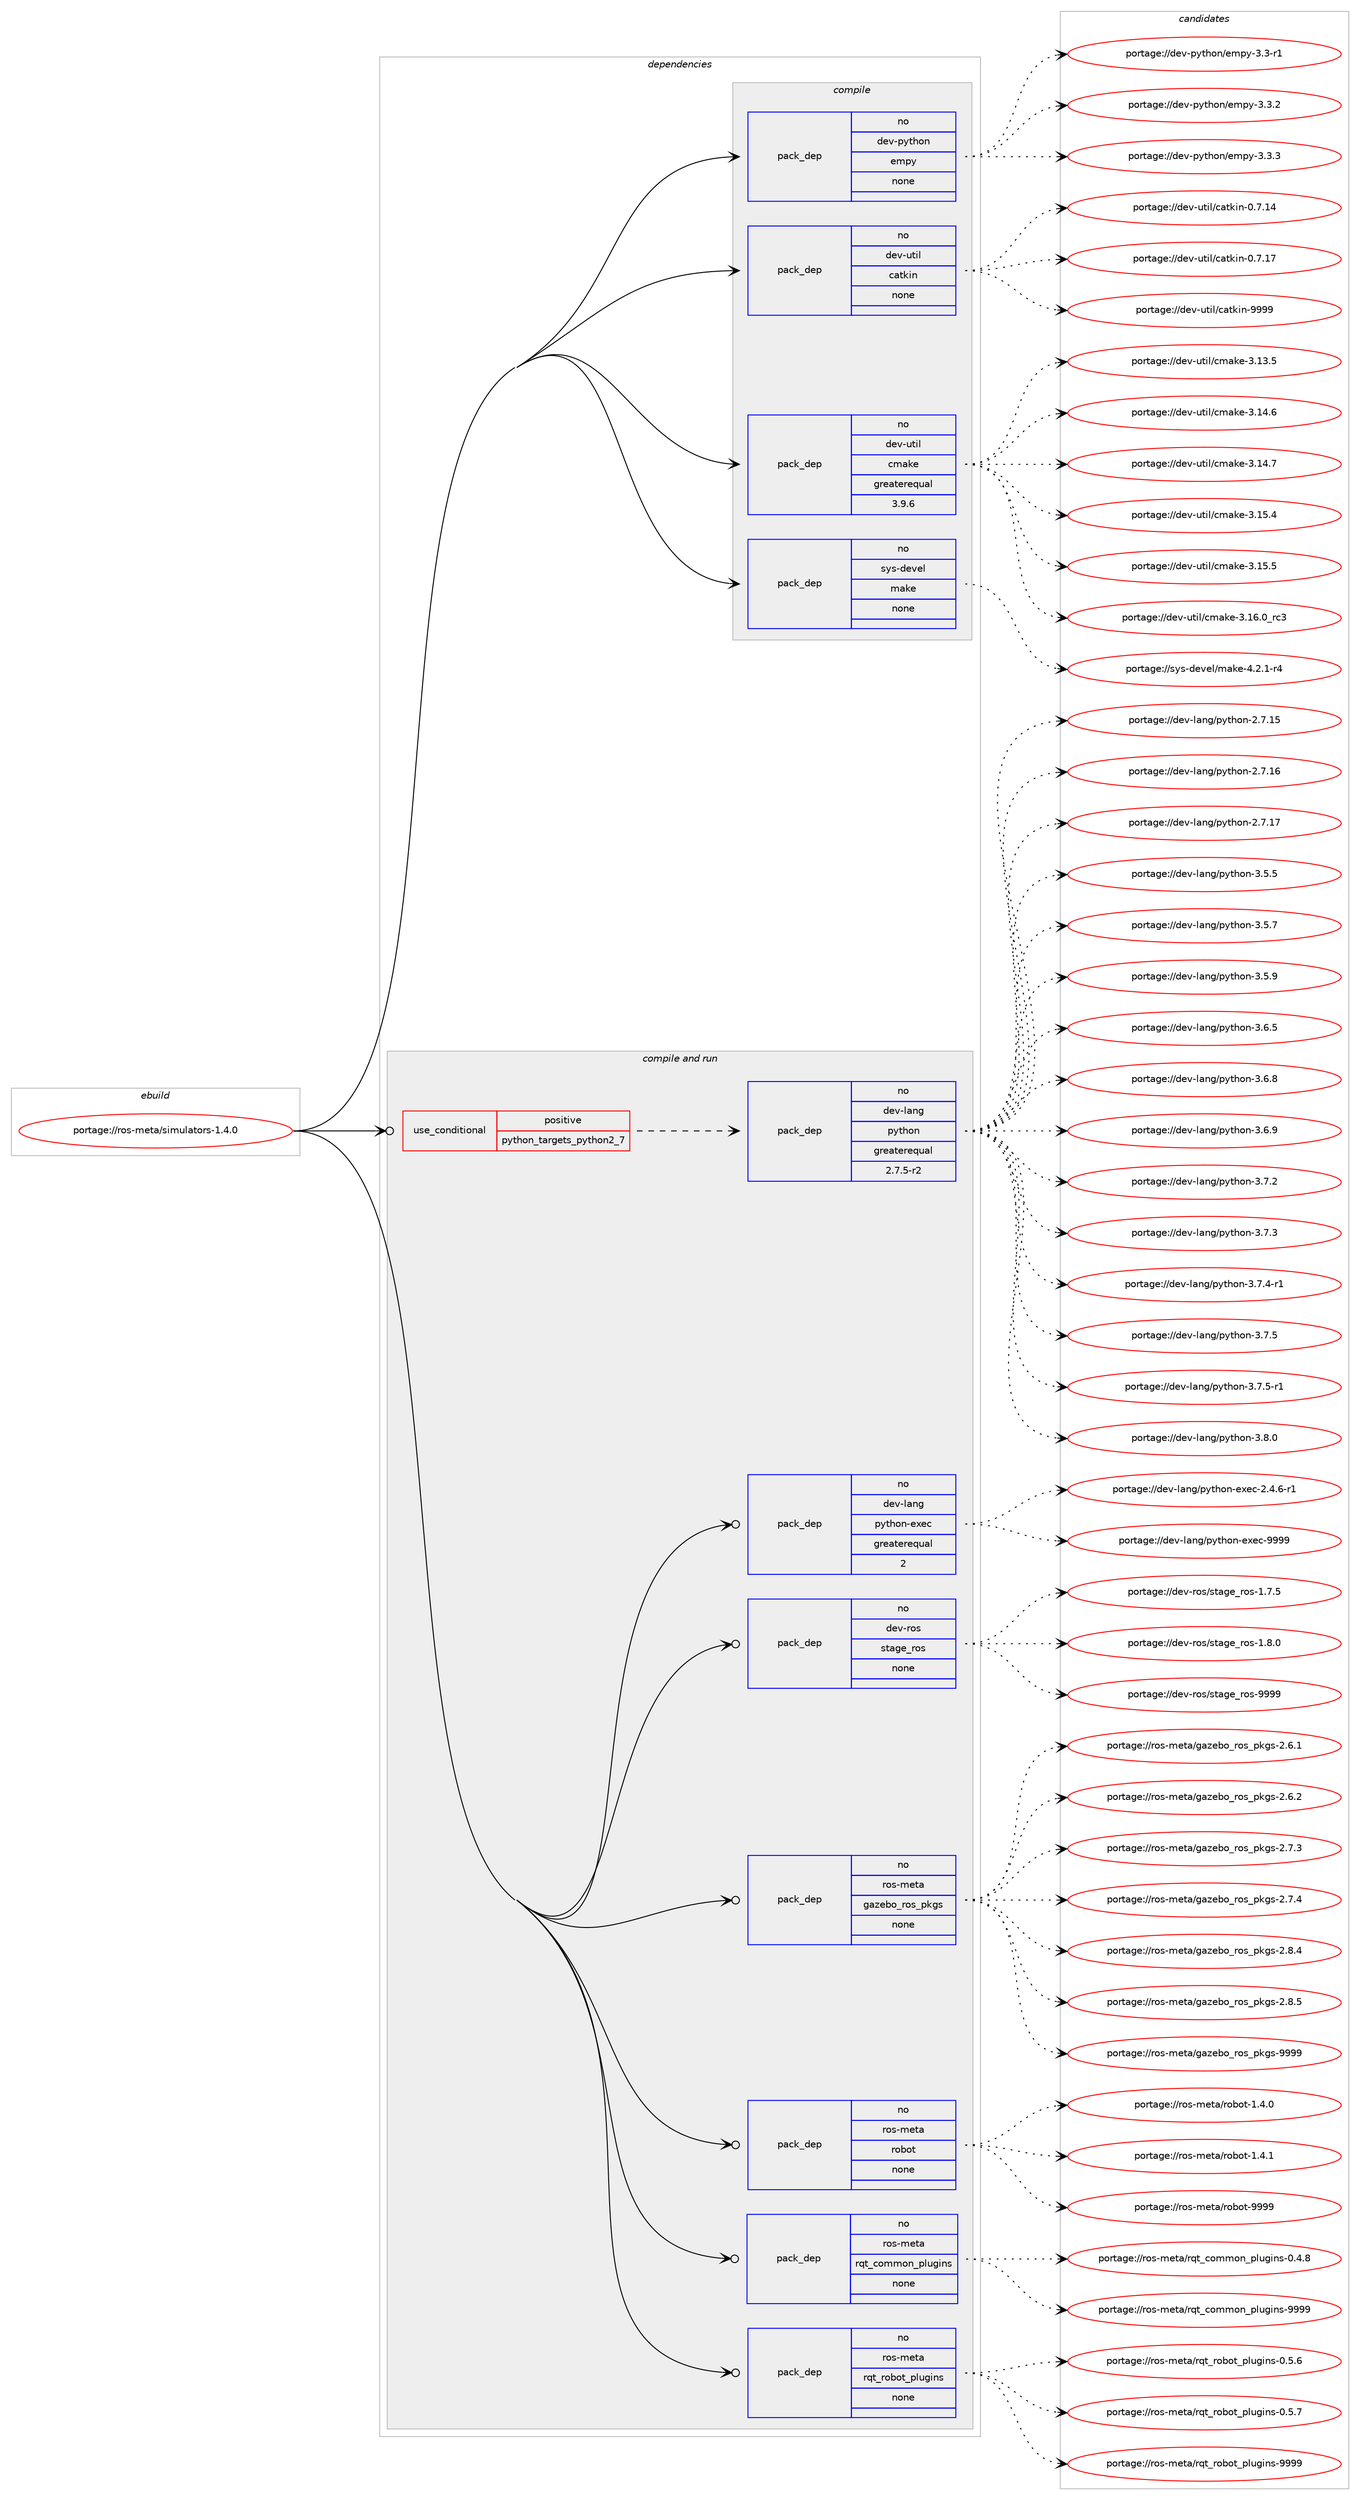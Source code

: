 digraph prolog {

# *************
# Graph options
# *************

newrank=true;
concentrate=true;
compound=true;
graph [rankdir=LR,fontname=Helvetica,fontsize=10,ranksep=1.5];#, ranksep=2.5, nodesep=0.2];
edge  [arrowhead=vee];
node  [fontname=Helvetica,fontsize=10];

# **********
# The ebuild
# **********

subgraph cluster_leftcol {
color=gray;
rank=same;
label=<<i>ebuild</i>>;
id [label="portage://ros-meta/simulators-1.4.0", color=red, width=4, href="../ros-meta/simulators-1.4.0.svg"];
}

# ****************
# The dependencies
# ****************

subgraph cluster_midcol {
color=gray;
label=<<i>dependencies</i>>;
subgraph cluster_compile {
fillcolor="#eeeeee";
style=filled;
label=<<i>compile</i>>;
subgraph pack280213 {
dependency381587 [label=<<TABLE BORDER="0" CELLBORDER="1" CELLSPACING="0" CELLPADDING="4" WIDTH="220"><TR><TD ROWSPAN="6" CELLPADDING="30">pack_dep</TD></TR><TR><TD WIDTH="110">no</TD></TR><TR><TD>dev-python</TD></TR><TR><TD>empy</TD></TR><TR><TD>none</TD></TR><TR><TD></TD></TR></TABLE>>, shape=none, color=blue];
}
id:e -> dependency381587:w [weight=20,style="solid",arrowhead="vee"];
subgraph pack280214 {
dependency381588 [label=<<TABLE BORDER="0" CELLBORDER="1" CELLSPACING="0" CELLPADDING="4" WIDTH="220"><TR><TD ROWSPAN="6" CELLPADDING="30">pack_dep</TD></TR><TR><TD WIDTH="110">no</TD></TR><TR><TD>dev-util</TD></TR><TR><TD>catkin</TD></TR><TR><TD>none</TD></TR><TR><TD></TD></TR></TABLE>>, shape=none, color=blue];
}
id:e -> dependency381588:w [weight=20,style="solid",arrowhead="vee"];
subgraph pack280215 {
dependency381589 [label=<<TABLE BORDER="0" CELLBORDER="1" CELLSPACING="0" CELLPADDING="4" WIDTH="220"><TR><TD ROWSPAN="6" CELLPADDING="30">pack_dep</TD></TR><TR><TD WIDTH="110">no</TD></TR><TR><TD>dev-util</TD></TR><TR><TD>cmake</TD></TR><TR><TD>greaterequal</TD></TR><TR><TD>3.9.6</TD></TR></TABLE>>, shape=none, color=blue];
}
id:e -> dependency381589:w [weight=20,style="solid",arrowhead="vee"];
subgraph pack280216 {
dependency381590 [label=<<TABLE BORDER="0" CELLBORDER="1" CELLSPACING="0" CELLPADDING="4" WIDTH="220"><TR><TD ROWSPAN="6" CELLPADDING="30">pack_dep</TD></TR><TR><TD WIDTH="110">no</TD></TR><TR><TD>sys-devel</TD></TR><TR><TD>make</TD></TR><TR><TD>none</TD></TR><TR><TD></TD></TR></TABLE>>, shape=none, color=blue];
}
id:e -> dependency381590:w [weight=20,style="solid",arrowhead="vee"];
}
subgraph cluster_compileandrun {
fillcolor="#eeeeee";
style=filled;
label=<<i>compile and run</i>>;
subgraph cond94954 {
dependency381591 [label=<<TABLE BORDER="0" CELLBORDER="1" CELLSPACING="0" CELLPADDING="4"><TR><TD ROWSPAN="3" CELLPADDING="10">use_conditional</TD></TR><TR><TD>positive</TD></TR><TR><TD>python_targets_python2_7</TD></TR></TABLE>>, shape=none, color=red];
subgraph pack280217 {
dependency381592 [label=<<TABLE BORDER="0" CELLBORDER="1" CELLSPACING="0" CELLPADDING="4" WIDTH="220"><TR><TD ROWSPAN="6" CELLPADDING="30">pack_dep</TD></TR><TR><TD WIDTH="110">no</TD></TR><TR><TD>dev-lang</TD></TR><TR><TD>python</TD></TR><TR><TD>greaterequal</TD></TR><TR><TD>2.7.5-r2</TD></TR></TABLE>>, shape=none, color=blue];
}
dependency381591:e -> dependency381592:w [weight=20,style="dashed",arrowhead="vee"];
}
id:e -> dependency381591:w [weight=20,style="solid",arrowhead="odotvee"];
subgraph pack280218 {
dependency381593 [label=<<TABLE BORDER="0" CELLBORDER="1" CELLSPACING="0" CELLPADDING="4" WIDTH="220"><TR><TD ROWSPAN="6" CELLPADDING="30">pack_dep</TD></TR><TR><TD WIDTH="110">no</TD></TR><TR><TD>dev-lang</TD></TR><TR><TD>python-exec</TD></TR><TR><TD>greaterequal</TD></TR><TR><TD>2</TD></TR></TABLE>>, shape=none, color=blue];
}
id:e -> dependency381593:w [weight=20,style="solid",arrowhead="odotvee"];
subgraph pack280219 {
dependency381594 [label=<<TABLE BORDER="0" CELLBORDER="1" CELLSPACING="0" CELLPADDING="4" WIDTH="220"><TR><TD ROWSPAN="6" CELLPADDING="30">pack_dep</TD></TR><TR><TD WIDTH="110">no</TD></TR><TR><TD>dev-ros</TD></TR><TR><TD>stage_ros</TD></TR><TR><TD>none</TD></TR><TR><TD></TD></TR></TABLE>>, shape=none, color=blue];
}
id:e -> dependency381594:w [weight=20,style="solid",arrowhead="odotvee"];
subgraph pack280220 {
dependency381595 [label=<<TABLE BORDER="0" CELLBORDER="1" CELLSPACING="0" CELLPADDING="4" WIDTH="220"><TR><TD ROWSPAN="6" CELLPADDING="30">pack_dep</TD></TR><TR><TD WIDTH="110">no</TD></TR><TR><TD>ros-meta</TD></TR><TR><TD>gazebo_ros_pkgs</TD></TR><TR><TD>none</TD></TR><TR><TD></TD></TR></TABLE>>, shape=none, color=blue];
}
id:e -> dependency381595:w [weight=20,style="solid",arrowhead="odotvee"];
subgraph pack280221 {
dependency381596 [label=<<TABLE BORDER="0" CELLBORDER="1" CELLSPACING="0" CELLPADDING="4" WIDTH="220"><TR><TD ROWSPAN="6" CELLPADDING="30">pack_dep</TD></TR><TR><TD WIDTH="110">no</TD></TR><TR><TD>ros-meta</TD></TR><TR><TD>robot</TD></TR><TR><TD>none</TD></TR><TR><TD></TD></TR></TABLE>>, shape=none, color=blue];
}
id:e -> dependency381596:w [weight=20,style="solid",arrowhead="odotvee"];
subgraph pack280222 {
dependency381597 [label=<<TABLE BORDER="0" CELLBORDER="1" CELLSPACING="0" CELLPADDING="4" WIDTH="220"><TR><TD ROWSPAN="6" CELLPADDING="30">pack_dep</TD></TR><TR><TD WIDTH="110">no</TD></TR><TR><TD>ros-meta</TD></TR><TR><TD>rqt_common_plugins</TD></TR><TR><TD>none</TD></TR><TR><TD></TD></TR></TABLE>>, shape=none, color=blue];
}
id:e -> dependency381597:w [weight=20,style="solid",arrowhead="odotvee"];
subgraph pack280223 {
dependency381598 [label=<<TABLE BORDER="0" CELLBORDER="1" CELLSPACING="0" CELLPADDING="4" WIDTH="220"><TR><TD ROWSPAN="6" CELLPADDING="30">pack_dep</TD></TR><TR><TD WIDTH="110">no</TD></TR><TR><TD>ros-meta</TD></TR><TR><TD>rqt_robot_plugins</TD></TR><TR><TD>none</TD></TR><TR><TD></TD></TR></TABLE>>, shape=none, color=blue];
}
id:e -> dependency381598:w [weight=20,style="solid",arrowhead="odotvee"];
}
subgraph cluster_run {
fillcolor="#eeeeee";
style=filled;
label=<<i>run</i>>;
}
}

# **************
# The candidates
# **************

subgraph cluster_choices {
rank=same;
color=gray;
label=<<i>candidates</i>>;

subgraph choice280213 {
color=black;
nodesep=1;
choiceportage1001011184511212111610411111047101109112121455146514511449 [label="portage://dev-python/empy-3.3-r1", color=red, width=4,href="../dev-python/empy-3.3-r1.svg"];
choiceportage1001011184511212111610411111047101109112121455146514650 [label="portage://dev-python/empy-3.3.2", color=red, width=4,href="../dev-python/empy-3.3.2.svg"];
choiceportage1001011184511212111610411111047101109112121455146514651 [label="portage://dev-python/empy-3.3.3", color=red, width=4,href="../dev-python/empy-3.3.3.svg"];
dependency381587:e -> choiceportage1001011184511212111610411111047101109112121455146514511449:w [style=dotted,weight="100"];
dependency381587:e -> choiceportage1001011184511212111610411111047101109112121455146514650:w [style=dotted,weight="100"];
dependency381587:e -> choiceportage1001011184511212111610411111047101109112121455146514651:w [style=dotted,weight="100"];
}
subgraph choice280214 {
color=black;
nodesep=1;
choiceportage1001011184511711610510847999711610710511045484655464952 [label="portage://dev-util/catkin-0.7.14", color=red, width=4,href="../dev-util/catkin-0.7.14.svg"];
choiceportage1001011184511711610510847999711610710511045484655464955 [label="portage://dev-util/catkin-0.7.17", color=red, width=4,href="../dev-util/catkin-0.7.17.svg"];
choiceportage100101118451171161051084799971161071051104557575757 [label="portage://dev-util/catkin-9999", color=red, width=4,href="../dev-util/catkin-9999.svg"];
dependency381588:e -> choiceportage1001011184511711610510847999711610710511045484655464952:w [style=dotted,weight="100"];
dependency381588:e -> choiceportage1001011184511711610510847999711610710511045484655464955:w [style=dotted,weight="100"];
dependency381588:e -> choiceportage100101118451171161051084799971161071051104557575757:w [style=dotted,weight="100"];
}
subgraph choice280215 {
color=black;
nodesep=1;
choiceportage1001011184511711610510847991099710710145514649514653 [label="portage://dev-util/cmake-3.13.5", color=red, width=4,href="../dev-util/cmake-3.13.5.svg"];
choiceportage1001011184511711610510847991099710710145514649524654 [label="portage://dev-util/cmake-3.14.6", color=red, width=4,href="../dev-util/cmake-3.14.6.svg"];
choiceportage1001011184511711610510847991099710710145514649524655 [label="portage://dev-util/cmake-3.14.7", color=red, width=4,href="../dev-util/cmake-3.14.7.svg"];
choiceportage1001011184511711610510847991099710710145514649534652 [label="portage://dev-util/cmake-3.15.4", color=red, width=4,href="../dev-util/cmake-3.15.4.svg"];
choiceportage1001011184511711610510847991099710710145514649534653 [label="portage://dev-util/cmake-3.15.5", color=red, width=4,href="../dev-util/cmake-3.15.5.svg"];
choiceportage1001011184511711610510847991099710710145514649544648951149951 [label="portage://dev-util/cmake-3.16.0_rc3", color=red, width=4,href="../dev-util/cmake-3.16.0_rc3.svg"];
dependency381589:e -> choiceportage1001011184511711610510847991099710710145514649514653:w [style=dotted,weight="100"];
dependency381589:e -> choiceportage1001011184511711610510847991099710710145514649524654:w [style=dotted,weight="100"];
dependency381589:e -> choiceportage1001011184511711610510847991099710710145514649524655:w [style=dotted,weight="100"];
dependency381589:e -> choiceportage1001011184511711610510847991099710710145514649534652:w [style=dotted,weight="100"];
dependency381589:e -> choiceportage1001011184511711610510847991099710710145514649534653:w [style=dotted,weight="100"];
dependency381589:e -> choiceportage1001011184511711610510847991099710710145514649544648951149951:w [style=dotted,weight="100"];
}
subgraph choice280216 {
color=black;
nodesep=1;
choiceportage1151211154510010111810110847109971071014552465046494511452 [label="portage://sys-devel/make-4.2.1-r4", color=red, width=4,href="../sys-devel/make-4.2.1-r4.svg"];
dependency381590:e -> choiceportage1151211154510010111810110847109971071014552465046494511452:w [style=dotted,weight="100"];
}
subgraph choice280217 {
color=black;
nodesep=1;
choiceportage10010111845108971101034711212111610411111045504655464953 [label="portage://dev-lang/python-2.7.15", color=red, width=4,href="../dev-lang/python-2.7.15.svg"];
choiceportage10010111845108971101034711212111610411111045504655464954 [label="portage://dev-lang/python-2.7.16", color=red, width=4,href="../dev-lang/python-2.7.16.svg"];
choiceportage10010111845108971101034711212111610411111045504655464955 [label="portage://dev-lang/python-2.7.17", color=red, width=4,href="../dev-lang/python-2.7.17.svg"];
choiceportage100101118451089711010347112121116104111110455146534653 [label="portage://dev-lang/python-3.5.5", color=red, width=4,href="../dev-lang/python-3.5.5.svg"];
choiceportage100101118451089711010347112121116104111110455146534655 [label="portage://dev-lang/python-3.5.7", color=red, width=4,href="../dev-lang/python-3.5.7.svg"];
choiceportage100101118451089711010347112121116104111110455146534657 [label="portage://dev-lang/python-3.5.9", color=red, width=4,href="../dev-lang/python-3.5.9.svg"];
choiceportage100101118451089711010347112121116104111110455146544653 [label="portage://dev-lang/python-3.6.5", color=red, width=4,href="../dev-lang/python-3.6.5.svg"];
choiceportage100101118451089711010347112121116104111110455146544656 [label="portage://dev-lang/python-3.6.8", color=red, width=4,href="../dev-lang/python-3.6.8.svg"];
choiceportage100101118451089711010347112121116104111110455146544657 [label="portage://dev-lang/python-3.6.9", color=red, width=4,href="../dev-lang/python-3.6.9.svg"];
choiceportage100101118451089711010347112121116104111110455146554650 [label="portage://dev-lang/python-3.7.2", color=red, width=4,href="../dev-lang/python-3.7.2.svg"];
choiceportage100101118451089711010347112121116104111110455146554651 [label="portage://dev-lang/python-3.7.3", color=red, width=4,href="../dev-lang/python-3.7.3.svg"];
choiceportage1001011184510897110103471121211161041111104551465546524511449 [label="portage://dev-lang/python-3.7.4-r1", color=red, width=4,href="../dev-lang/python-3.7.4-r1.svg"];
choiceportage100101118451089711010347112121116104111110455146554653 [label="portage://dev-lang/python-3.7.5", color=red, width=4,href="../dev-lang/python-3.7.5.svg"];
choiceportage1001011184510897110103471121211161041111104551465546534511449 [label="portage://dev-lang/python-3.7.5-r1", color=red, width=4,href="../dev-lang/python-3.7.5-r1.svg"];
choiceportage100101118451089711010347112121116104111110455146564648 [label="portage://dev-lang/python-3.8.0", color=red, width=4,href="../dev-lang/python-3.8.0.svg"];
dependency381592:e -> choiceportage10010111845108971101034711212111610411111045504655464953:w [style=dotted,weight="100"];
dependency381592:e -> choiceportage10010111845108971101034711212111610411111045504655464954:w [style=dotted,weight="100"];
dependency381592:e -> choiceportage10010111845108971101034711212111610411111045504655464955:w [style=dotted,weight="100"];
dependency381592:e -> choiceportage100101118451089711010347112121116104111110455146534653:w [style=dotted,weight="100"];
dependency381592:e -> choiceportage100101118451089711010347112121116104111110455146534655:w [style=dotted,weight="100"];
dependency381592:e -> choiceportage100101118451089711010347112121116104111110455146534657:w [style=dotted,weight="100"];
dependency381592:e -> choiceportage100101118451089711010347112121116104111110455146544653:w [style=dotted,weight="100"];
dependency381592:e -> choiceportage100101118451089711010347112121116104111110455146544656:w [style=dotted,weight="100"];
dependency381592:e -> choiceportage100101118451089711010347112121116104111110455146544657:w [style=dotted,weight="100"];
dependency381592:e -> choiceportage100101118451089711010347112121116104111110455146554650:w [style=dotted,weight="100"];
dependency381592:e -> choiceportage100101118451089711010347112121116104111110455146554651:w [style=dotted,weight="100"];
dependency381592:e -> choiceportage1001011184510897110103471121211161041111104551465546524511449:w [style=dotted,weight="100"];
dependency381592:e -> choiceportage100101118451089711010347112121116104111110455146554653:w [style=dotted,weight="100"];
dependency381592:e -> choiceportage1001011184510897110103471121211161041111104551465546534511449:w [style=dotted,weight="100"];
dependency381592:e -> choiceportage100101118451089711010347112121116104111110455146564648:w [style=dotted,weight="100"];
}
subgraph choice280218 {
color=black;
nodesep=1;
choiceportage10010111845108971101034711212111610411111045101120101994550465246544511449 [label="portage://dev-lang/python-exec-2.4.6-r1", color=red, width=4,href="../dev-lang/python-exec-2.4.6-r1.svg"];
choiceportage10010111845108971101034711212111610411111045101120101994557575757 [label="portage://dev-lang/python-exec-9999", color=red, width=4,href="../dev-lang/python-exec-9999.svg"];
dependency381593:e -> choiceportage10010111845108971101034711212111610411111045101120101994550465246544511449:w [style=dotted,weight="100"];
dependency381593:e -> choiceportage10010111845108971101034711212111610411111045101120101994557575757:w [style=dotted,weight="100"];
}
subgraph choice280219 {
color=black;
nodesep=1;
choiceportage10010111845114111115471151169710310195114111115454946554653 [label="portage://dev-ros/stage_ros-1.7.5", color=red, width=4,href="../dev-ros/stage_ros-1.7.5.svg"];
choiceportage10010111845114111115471151169710310195114111115454946564648 [label="portage://dev-ros/stage_ros-1.8.0", color=red, width=4,href="../dev-ros/stage_ros-1.8.0.svg"];
choiceportage100101118451141111154711511697103101951141111154557575757 [label="portage://dev-ros/stage_ros-9999", color=red, width=4,href="../dev-ros/stage_ros-9999.svg"];
dependency381594:e -> choiceportage10010111845114111115471151169710310195114111115454946554653:w [style=dotted,weight="100"];
dependency381594:e -> choiceportage10010111845114111115471151169710310195114111115454946564648:w [style=dotted,weight="100"];
dependency381594:e -> choiceportage100101118451141111154711511697103101951141111154557575757:w [style=dotted,weight="100"];
}
subgraph choice280220 {
color=black;
nodesep=1;
choiceportage11411111545109101116974710397122101981119511411111595112107103115455046544649 [label="portage://ros-meta/gazebo_ros_pkgs-2.6.1", color=red, width=4,href="../ros-meta/gazebo_ros_pkgs-2.6.1.svg"];
choiceportage11411111545109101116974710397122101981119511411111595112107103115455046544650 [label="portage://ros-meta/gazebo_ros_pkgs-2.6.2", color=red, width=4,href="../ros-meta/gazebo_ros_pkgs-2.6.2.svg"];
choiceportage11411111545109101116974710397122101981119511411111595112107103115455046554651 [label="portage://ros-meta/gazebo_ros_pkgs-2.7.3", color=red, width=4,href="../ros-meta/gazebo_ros_pkgs-2.7.3.svg"];
choiceportage11411111545109101116974710397122101981119511411111595112107103115455046554652 [label="portage://ros-meta/gazebo_ros_pkgs-2.7.4", color=red, width=4,href="../ros-meta/gazebo_ros_pkgs-2.7.4.svg"];
choiceportage11411111545109101116974710397122101981119511411111595112107103115455046564652 [label="portage://ros-meta/gazebo_ros_pkgs-2.8.4", color=red, width=4,href="../ros-meta/gazebo_ros_pkgs-2.8.4.svg"];
choiceportage11411111545109101116974710397122101981119511411111595112107103115455046564653 [label="portage://ros-meta/gazebo_ros_pkgs-2.8.5", color=red, width=4,href="../ros-meta/gazebo_ros_pkgs-2.8.5.svg"];
choiceportage114111115451091011169747103971221019811195114111115951121071031154557575757 [label="portage://ros-meta/gazebo_ros_pkgs-9999", color=red, width=4,href="../ros-meta/gazebo_ros_pkgs-9999.svg"];
dependency381595:e -> choiceportage11411111545109101116974710397122101981119511411111595112107103115455046544649:w [style=dotted,weight="100"];
dependency381595:e -> choiceportage11411111545109101116974710397122101981119511411111595112107103115455046544650:w [style=dotted,weight="100"];
dependency381595:e -> choiceportage11411111545109101116974710397122101981119511411111595112107103115455046554651:w [style=dotted,weight="100"];
dependency381595:e -> choiceportage11411111545109101116974710397122101981119511411111595112107103115455046554652:w [style=dotted,weight="100"];
dependency381595:e -> choiceportage11411111545109101116974710397122101981119511411111595112107103115455046564652:w [style=dotted,weight="100"];
dependency381595:e -> choiceportage11411111545109101116974710397122101981119511411111595112107103115455046564653:w [style=dotted,weight="100"];
dependency381595:e -> choiceportage114111115451091011169747103971221019811195114111115951121071031154557575757:w [style=dotted,weight="100"];
}
subgraph choice280221 {
color=black;
nodesep=1;
choiceportage11411111545109101116974711411198111116454946524648 [label="portage://ros-meta/robot-1.4.0", color=red, width=4,href="../ros-meta/robot-1.4.0.svg"];
choiceportage11411111545109101116974711411198111116454946524649 [label="portage://ros-meta/robot-1.4.1", color=red, width=4,href="../ros-meta/robot-1.4.1.svg"];
choiceportage114111115451091011169747114111981111164557575757 [label="portage://ros-meta/robot-9999", color=red, width=4,href="../ros-meta/robot-9999.svg"];
dependency381596:e -> choiceportage11411111545109101116974711411198111116454946524648:w [style=dotted,weight="100"];
dependency381596:e -> choiceportage11411111545109101116974711411198111116454946524649:w [style=dotted,weight="100"];
dependency381596:e -> choiceportage114111115451091011169747114111981111164557575757:w [style=dotted,weight="100"];
}
subgraph choice280222 {
color=black;
nodesep=1;
choiceportage114111115451091011169747114113116959911110910911111095112108117103105110115454846524656 [label="portage://ros-meta/rqt_common_plugins-0.4.8", color=red, width=4,href="../ros-meta/rqt_common_plugins-0.4.8.svg"];
choiceportage1141111154510910111697471141131169599111109109111110951121081171031051101154557575757 [label="portage://ros-meta/rqt_common_plugins-9999", color=red, width=4,href="../ros-meta/rqt_common_plugins-9999.svg"];
dependency381597:e -> choiceportage114111115451091011169747114113116959911110910911111095112108117103105110115454846524656:w [style=dotted,weight="100"];
dependency381597:e -> choiceportage1141111154510910111697471141131169599111109109111110951121081171031051101154557575757:w [style=dotted,weight="100"];
}
subgraph choice280223 {
color=black;
nodesep=1;
choiceportage114111115451091011169747114113116951141119811111695112108117103105110115454846534654 [label="portage://ros-meta/rqt_robot_plugins-0.5.6", color=red, width=4,href="../ros-meta/rqt_robot_plugins-0.5.6.svg"];
choiceportage114111115451091011169747114113116951141119811111695112108117103105110115454846534655 [label="portage://ros-meta/rqt_robot_plugins-0.5.7", color=red, width=4,href="../ros-meta/rqt_robot_plugins-0.5.7.svg"];
choiceportage1141111154510910111697471141131169511411198111116951121081171031051101154557575757 [label="portage://ros-meta/rqt_robot_plugins-9999", color=red, width=4,href="../ros-meta/rqt_robot_plugins-9999.svg"];
dependency381598:e -> choiceportage114111115451091011169747114113116951141119811111695112108117103105110115454846534654:w [style=dotted,weight="100"];
dependency381598:e -> choiceportage114111115451091011169747114113116951141119811111695112108117103105110115454846534655:w [style=dotted,weight="100"];
dependency381598:e -> choiceportage1141111154510910111697471141131169511411198111116951121081171031051101154557575757:w [style=dotted,weight="100"];
}
}

}
